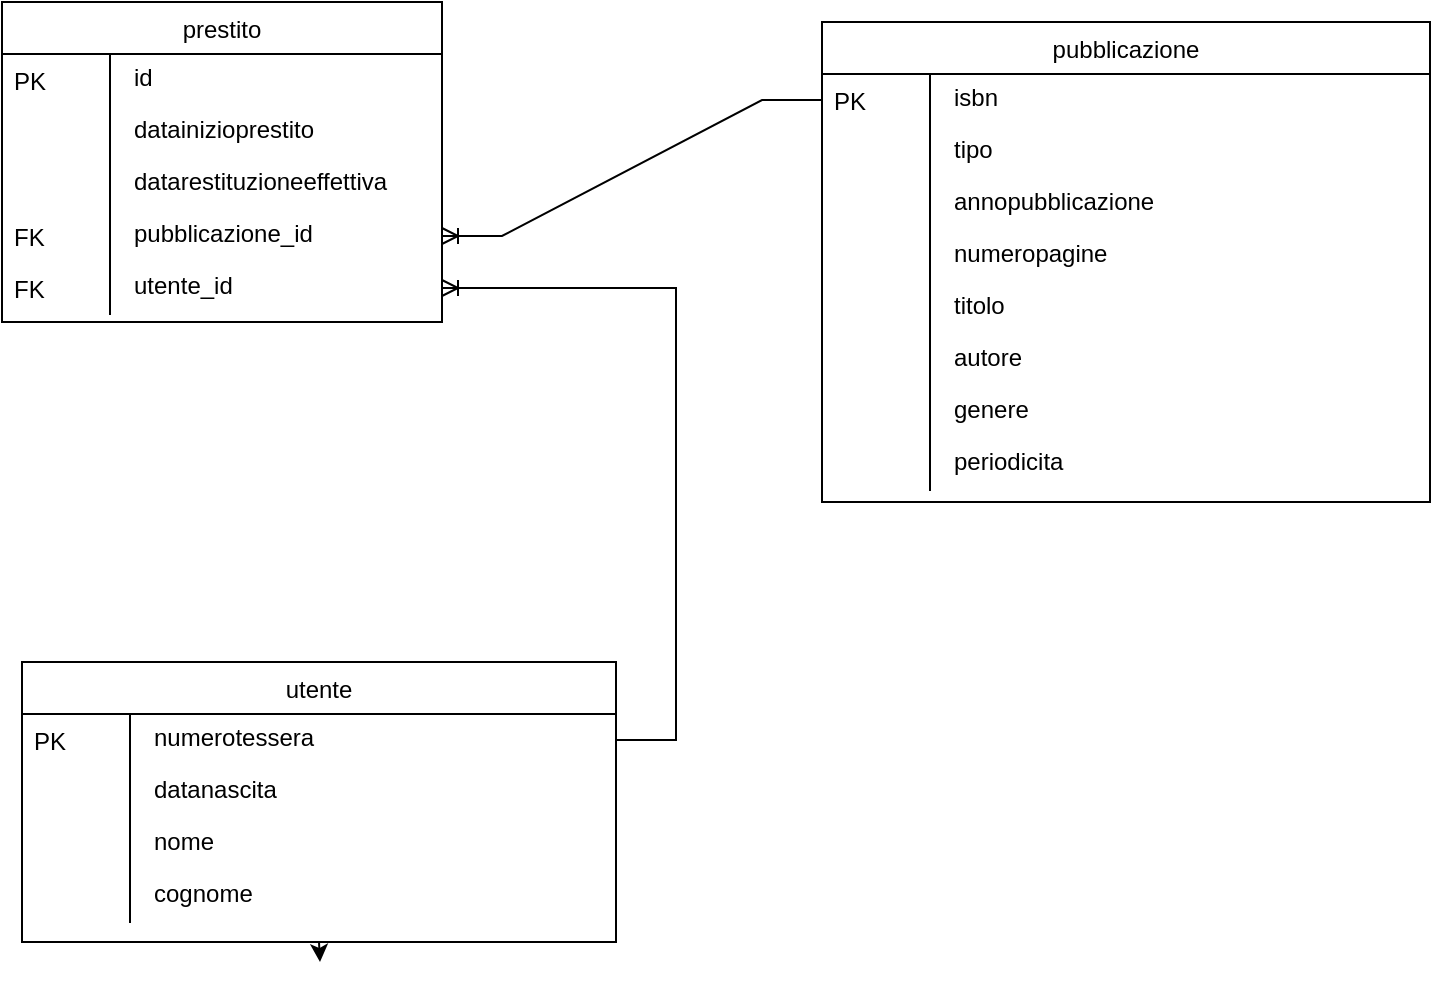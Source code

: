 <mxfile version="21.2.8" type="device">
  <diagram name="Page-1" id="xG5CPw_8vv5TwwPeFuAY">
    <mxGraphModel dx="1418" dy="820" grid="1" gridSize="10" guides="1" tooltips="1" connect="1" arrows="1" fold="1" page="1" pageScale="1" pageWidth="827" pageHeight="1169" math="0" shadow="0">
      <root>
        <mxCell id="0" />
        <mxCell id="1" parent="0" />
        <mxCell id="cgzdnqXMMZ04F2Zznxwz-64" value="prestito" style="swimlane;fontStyle=0;childLayout=stackLayout;horizontal=1;startSize=26;fillColor=default;horizontalStack=0;resizeParent=1;resizeLast=0;collapsible=1;marginBottom=0;swimlaneFillColor=default;align=center;" parent="1" vertex="1">
          <mxGeometry x="40" y="40" width="220" height="160" as="geometry" />
        </mxCell>
        <mxCell id="cgzdnqXMMZ04F2Zznxwz-65" value="id" style="shape=partialRectangle;top=0;left=0;right=0;bottom=0;align=left;verticalAlign=top;spacingTop=-2;fillColor=none;spacingLeft=64;spacingRight=4;overflow=hidden;rotatable=0;points=[[0,0.5],[1,0.5]];portConstraint=eastwest;dropTarget=0;" parent="cgzdnqXMMZ04F2Zznxwz-64" vertex="1">
          <mxGeometry y="26" width="220" height="26" as="geometry" />
        </mxCell>
        <mxCell id="cgzdnqXMMZ04F2Zznxwz-66" value="PK" style="shape=partialRectangle;top=0;left=0;bottom=0;fillColor=none;align=left;verticalAlign=middle;spacingLeft=4;spacingRight=4;overflow=hidden;rotatable=180;points=[];portConstraint=eastwest;part=1;" parent="cgzdnqXMMZ04F2Zznxwz-65" vertex="1" connectable="0">
          <mxGeometry width="54" height="26" as="geometry" />
        </mxCell>
        <mxCell id="cgzdnqXMMZ04F2Zznxwz-67" value="datainizioprestito" style="shape=partialRectangle;top=0;left=0;right=0;bottom=0;align=left;verticalAlign=top;spacingTop=-2;fillColor=none;spacingLeft=64;spacingRight=4;overflow=hidden;rotatable=0;points=[[0,0.5],[1,0.5]];portConstraint=eastwest;dropTarget=0;" parent="cgzdnqXMMZ04F2Zznxwz-64" vertex="1">
          <mxGeometry y="52" width="220" height="26" as="geometry" />
        </mxCell>
        <mxCell id="cgzdnqXMMZ04F2Zznxwz-68" value="" style="shape=partialRectangle;top=0;left=0;bottom=0;fillColor=none;align=left;verticalAlign=middle;spacingLeft=4;spacingRight=4;overflow=hidden;rotatable=180;points=[];portConstraint=eastwest;part=1;" parent="cgzdnqXMMZ04F2Zznxwz-67" vertex="1" connectable="0">
          <mxGeometry width="54" height="26" as="geometry" />
        </mxCell>
        <mxCell id="cgzdnqXMMZ04F2Zznxwz-69" value="datarestituzioneeffettiva" style="shape=partialRectangle;top=0;left=0;right=0;bottom=0;align=left;verticalAlign=top;spacingTop=-2;fillColor=none;spacingLeft=64;spacingRight=4;overflow=hidden;rotatable=0;points=[[0,0.5],[1,0.5]];portConstraint=eastwest;dropTarget=0;" parent="cgzdnqXMMZ04F2Zznxwz-64" vertex="1">
          <mxGeometry y="78" width="220" height="26" as="geometry" />
        </mxCell>
        <mxCell id="cgzdnqXMMZ04F2Zznxwz-70" value="" style="shape=partialRectangle;top=0;left=0;bottom=0;fillColor=none;align=left;verticalAlign=middle;spacingLeft=4;spacingRight=4;overflow=hidden;rotatable=180;points=[];portConstraint=eastwest;part=1;" parent="cgzdnqXMMZ04F2Zznxwz-69" vertex="1" connectable="0">
          <mxGeometry width="54" height="26" as="geometry" />
        </mxCell>
        <mxCell id="cgzdnqXMMZ04F2Zznxwz-71" value="pubblicazione_id" style="shape=partialRectangle;top=0;left=0;right=0;bottom=0;align=left;verticalAlign=top;spacingTop=-2;fillColor=none;spacingLeft=64;spacingRight=4;overflow=hidden;rotatable=0;points=[[0,0.5],[1,0.5]];portConstraint=eastwest;dropTarget=0;" parent="cgzdnqXMMZ04F2Zznxwz-64" vertex="1">
          <mxGeometry y="104" width="220" height="26" as="geometry" />
        </mxCell>
        <mxCell id="cgzdnqXMMZ04F2Zznxwz-72" value="FK" style="shape=partialRectangle;top=0;left=0;bottom=0;fillColor=none;align=left;verticalAlign=middle;spacingLeft=4;spacingRight=4;overflow=hidden;rotatable=180;points=[];portConstraint=eastwest;part=1;" parent="cgzdnqXMMZ04F2Zznxwz-71" vertex="1" connectable="0">
          <mxGeometry width="54" height="26" as="geometry" />
        </mxCell>
        <mxCell id="cgzdnqXMMZ04F2Zznxwz-73" value="utente_id" style="shape=partialRectangle;top=0;left=0;right=0;bottom=0;align=left;verticalAlign=top;spacingTop=-2;fillColor=none;spacingLeft=64;spacingRight=4;overflow=hidden;rotatable=0;points=[[0,0.5],[1,0.5]];portConstraint=eastwest;dropTarget=0;" parent="cgzdnqXMMZ04F2Zznxwz-64" vertex="1">
          <mxGeometry y="130" width="220" height="26" as="geometry" />
        </mxCell>
        <mxCell id="cgzdnqXMMZ04F2Zznxwz-74" value="FK" style="shape=partialRectangle;top=0;left=0;bottom=0;fillColor=none;align=left;verticalAlign=middle;spacingLeft=4;spacingRight=4;overflow=hidden;rotatable=180;points=[];portConstraint=eastwest;part=1;" parent="cgzdnqXMMZ04F2Zznxwz-73" vertex="1" connectable="0">
          <mxGeometry width="54" height="26" as="geometry" />
        </mxCell>
        <mxCell id="cgzdnqXMMZ04F2Zznxwz-77" value="pubblicazione" style="swimlane;fontStyle=0;childLayout=stackLayout;horizontal=1;startSize=26;fillColor=default;horizontalStack=0;resizeParent=1;resizeLast=0;collapsible=1;marginBottom=0;swimlaneFillColor=default;align=center;" parent="1" vertex="1">
          <mxGeometry x="450" y="50" width="304" height="240" as="geometry" />
        </mxCell>
        <mxCell id="cgzdnqXMMZ04F2Zznxwz-80" value="isbn" style="shape=partialRectangle;top=0;left=0;right=0;bottom=0;align=left;verticalAlign=top;spacingTop=-2;fillColor=none;spacingLeft=64;spacingRight=4;overflow=hidden;rotatable=0;points=[[0,0.5],[1,0.5]];portConstraint=eastwest;dropTarget=0;" parent="cgzdnqXMMZ04F2Zznxwz-77" vertex="1">
          <mxGeometry y="26" width="304" height="26" as="geometry" />
        </mxCell>
        <mxCell id="cgzdnqXMMZ04F2Zznxwz-81" value="PK" style="shape=partialRectangle;top=0;left=0;bottom=0;fillColor=none;align=left;verticalAlign=middle;spacingLeft=4;spacingRight=4;overflow=hidden;rotatable=180;points=[];portConstraint=eastwest;part=1;" parent="cgzdnqXMMZ04F2Zznxwz-80" vertex="1" connectable="0">
          <mxGeometry width="54" height="26" as="geometry" />
        </mxCell>
        <mxCell id="cgzdnqXMMZ04F2Zznxwz-78" value="tipo" style="shape=partialRectangle;top=0;left=0;right=0;bottom=0;align=left;verticalAlign=top;spacingTop=-2;fillColor=none;spacingLeft=64;spacingRight=4;overflow=hidden;rotatable=0;points=[[0,0.5],[1,0.5]];portConstraint=eastwest;dropTarget=0;" parent="cgzdnqXMMZ04F2Zznxwz-77" vertex="1">
          <mxGeometry y="52" width="304" height="26" as="geometry" />
        </mxCell>
        <mxCell id="cgzdnqXMMZ04F2Zznxwz-79" value="" style="shape=partialRectangle;top=0;left=0;bottom=0;fillColor=none;align=left;verticalAlign=middle;spacingLeft=4;spacingRight=4;overflow=hidden;rotatable=180;points=[];portConstraint=eastwest;part=1;" parent="cgzdnqXMMZ04F2Zznxwz-78" vertex="1" connectable="0">
          <mxGeometry width="54" height="26" as="geometry" />
        </mxCell>
        <mxCell id="cgzdnqXMMZ04F2Zznxwz-82" value="annopubblicazione" style="shape=partialRectangle;top=0;left=0;right=0;bottom=0;align=left;verticalAlign=top;spacingTop=-2;fillColor=none;spacingLeft=64;spacingRight=4;overflow=hidden;rotatable=0;points=[[0,0.5],[1,0.5]];portConstraint=eastwest;dropTarget=0;" parent="cgzdnqXMMZ04F2Zznxwz-77" vertex="1">
          <mxGeometry y="78" width="304" height="26" as="geometry" />
        </mxCell>
        <mxCell id="cgzdnqXMMZ04F2Zznxwz-83" value="" style="shape=partialRectangle;top=0;left=0;bottom=0;fillColor=none;align=left;verticalAlign=middle;spacingLeft=4;spacingRight=4;overflow=hidden;rotatable=180;points=[];portConstraint=eastwest;part=1;" parent="cgzdnqXMMZ04F2Zznxwz-82" vertex="1" connectable="0">
          <mxGeometry width="54" height="26" as="geometry" />
        </mxCell>
        <mxCell id="cgzdnqXMMZ04F2Zznxwz-84" value="numeropagine" style="shape=partialRectangle;top=0;left=0;right=0;bottom=0;align=left;verticalAlign=top;spacingTop=-2;fillColor=none;spacingLeft=64;spacingRight=4;overflow=hidden;rotatable=0;points=[[0,0.5],[1,0.5]];portConstraint=eastwest;dropTarget=0;" parent="cgzdnqXMMZ04F2Zznxwz-77" vertex="1">
          <mxGeometry y="104" width="304" height="26" as="geometry" />
        </mxCell>
        <mxCell id="cgzdnqXMMZ04F2Zznxwz-85" value="" style="shape=partialRectangle;top=0;left=0;bottom=0;fillColor=none;align=left;verticalAlign=middle;spacingLeft=4;spacingRight=4;overflow=hidden;rotatable=180;points=[];portConstraint=eastwest;part=1;" parent="cgzdnqXMMZ04F2Zznxwz-84" vertex="1" connectable="0">
          <mxGeometry width="54" height="26" as="geometry" />
        </mxCell>
        <mxCell id="cgzdnqXMMZ04F2Zznxwz-86" value="titolo" style="shape=partialRectangle;top=0;left=0;right=0;bottom=0;align=left;verticalAlign=top;spacingTop=-2;fillColor=none;spacingLeft=64;spacingRight=4;overflow=hidden;rotatable=0;points=[[0,0.5],[1,0.5]];portConstraint=eastwest;dropTarget=0;" parent="cgzdnqXMMZ04F2Zznxwz-77" vertex="1">
          <mxGeometry y="130" width="304" height="26" as="geometry" />
        </mxCell>
        <mxCell id="cgzdnqXMMZ04F2Zznxwz-87" value="" style="shape=partialRectangle;top=0;left=0;bottom=0;fillColor=none;align=left;verticalAlign=middle;spacingLeft=4;spacingRight=4;overflow=hidden;rotatable=180;points=[];portConstraint=eastwest;part=1;" parent="cgzdnqXMMZ04F2Zznxwz-86" vertex="1" connectable="0">
          <mxGeometry width="54" height="26" as="geometry" />
        </mxCell>
        <mxCell id="cgzdnqXMMZ04F2Zznxwz-88" value="autore" style="shape=partialRectangle;top=0;left=0;right=0;bottom=0;align=left;verticalAlign=top;spacingTop=-2;fillColor=none;spacingLeft=64;spacingRight=4;overflow=hidden;rotatable=0;points=[[0,0.5],[1,0.5]];portConstraint=eastwest;dropTarget=0;" parent="cgzdnqXMMZ04F2Zznxwz-77" vertex="1">
          <mxGeometry y="156" width="304" height="26" as="geometry" />
        </mxCell>
        <mxCell id="cgzdnqXMMZ04F2Zznxwz-89" value="" style="shape=partialRectangle;top=0;left=0;bottom=0;fillColor=none;align=left;verticalAlign=middle;spacingLeft=4;spacingRight=4;overflow=hidden;rotatable=180;points=[];portConstraint=eastwest;part=1;" parent="cgzdnqXMMZ04F2Zznxwz-88" vertex="1" connectable="0">
          <mxGeometry width="54" height="26" as="geometry" />
        </mxCell>
        <mxCell id="cgzdnqXMMZ04F2Zznxwz-90" value="genere" style="shape=partialRectangle;top=0;left=0;right=0;bottom=0;align=left;verticalAlign=top;spacingTop=-2;fillColor=none;spacingLeft=64;spacingRight=4;overflow=hidden;rotatable=0;points=[[0,0.5],[1,0.5]];portConstraint=eastwest;dropTarget=0;" parent="cgzdnqXMMZ04F2Zznxwz-77" vertex="1">
          <mxGeometry y="182" width="304" height="26" as="geometry" />
        </mxCell>
        <mxCell id="cgzdnqXMMZ04F2Zznxwz-91" value="" style="shape=partialRectangle;top=0;left=0;bottom=0;fillColor=none;align=left;verticalAlign=middle;spacingLeft=4;spacingRight=4;overflow=hidden;rotatable=180;points=[];portConstraint=eastwest;part=1;" parent="cgzdnqXMMZ04F2Zznxwz-90" vertex="1" connectable="0">
          <mxGeometry width="54" height="26" as="geometry" />
        </mxCell>
        <mxCell id="cgzdnqXMMZ04F2Zznxwz-92" value="periodicita" style="shape=partialRectangle;top=0;left=0;right=0;bottom=0;align=left;verticalAlign=top;spacingTop=-2;fillColor=none;spacingLeft=64;spacingRight=4;overflow=hidden;rotatable=0;points=[[0,0.5],[1,0.5]];portConstraint=eastwest;dropTarget=0;" parent="cgzdnqXMMZ04F2Zznxwz-77" vertex="1">
          <mxGeometry y="208" width="304" height="26" as="geometry" />
        </mxCell>
        <mxCell id="cgzdnqXMMZ04F2Zznxwz-93" value="" style="shape=partialRectangle;top=0;left=0;bottom=0;fillColor=none;align=left;verticalAlign=middle;spacingLeft=4;spacingRight=4;overflow=hidden;rotatable=180;points=[];portConstraint=eastwest;part=1;" parent="cgzdnqXMMZ04F2Zznxwz-92" vertex="1" connectable="0">
          <mxGeometry width="54" height="26" as="geometry" />
        </mxCell>
        <mxCell id="St3sWsK0_WWc8zJViVk0-1" style="edgeStyle=orthogonalEdgeStyle;rounded=0;orthogonalLoop=1;jettySize=auto;html=1;exitX=0.5;exitY=1;exitDx=0;exitDy=0;" edge="1" parent="1" source="cgzdnqXMMZ04F2Zznxwz-96">
          <mxGeometry relative="1" as="geometry">
            <mxPoint x="199" y="520" as="targetPoint" />
          </mxGeometry>
        </mxCell>
        <mxCell id="cgzdnqXMMZ04F2Zznxwz-96" value="utente" style="swimlane;fontStyle=0;childLayout=stackLayout;horizontal=1;startSize=26;fillColor=default;horizontalStack=0;resizeParent=1;resizeLast=0;collapsible=1;marginBottom=0;swimlaneFillColor=default;align=center;" parent="1" vertex="1">
          <mxGeometry x="50" y="370" width="297" height="140" as="geometry" />
        </mxCell>
        <mxCell id="cgzdnqXMMZ04F2Zznxwz-105" value="numerotessera" style="shape=partialRectangle;top=0;left=0;right=0;bottom=0;align=left;verticalAlign=top;spacingTop=-2;fillColor=none;spacingLeft=64;spacingRight=4;overflow=hidden;rotatable=0;points=[[0,0.5],[1,0.5]];portConstraint=eastwest;dropTarget=0;" parent="cgzdnqXMMZ04F2Zznxwz-96" vertex="1">
          <mxGeometry y="26" width="297" height="26" as="geometry" />
        </mxCell>
        <mxCell id="cgzdnqXMMZ04F2Zznxwz-106" value="PK" style="shape=partialRectangle;top=0;left=0;bottom=0;fillColor=none;align=left;verticalAlign=middle;spacingLeft=4;spacingRight=4;overflow=hidden;rotatable=180;points=[];portConstraint=eastwest;part=1;" parent="cgzdnqXMMZ04F2Zznxwz-105" vertex="1" connectable="0">
          <mxGeometry width="54" height="26" as="geometry" />
        </mxCell>
        <mxCell id="cgzdnqXMMZ04F2Zznxwz-101" value="datanascita" style="shape=partialRectangle;top=0;left=0;right=0;bottom=0;align=left;verticalAlign=top;spacingTop=-2;fillColor=none;spacingLeft=64;spacingRight=4;overflow=hidden;rotatable=0;points=[[0,0.5],[1,0.5]];portConstraint=eastwest;dropTarget=0;" parent="cgzdnqXMMZ04F2Zznxwz-96" vertex="1">
          <mxGeometry y="52" width="297" height="26" as="geometry" />
        </mxCell>
        <mxCell id="cgzdnqXMMZ04F2Zznxwz-102" value="" style="shape=partialRectangle;top=0;left=0;bottom=0;fillColor=none;align=left;verticalAlign=middle;spacingLeft=4;spacingRight=4;overflow=hidden;rotatable=180;points=[];portConstraint=eastwest;part=1;" parent="cgzdnqXMMZ04F2Zznxwz-101" vertex="1" connectable="0">
          <mxGeometry width="54" height="26" as="geometry" />
        </mxCell>
        <mxCell id="cgzdnqXMMZ04F2Zznxwz-103" value="nome" style="shape=partialRectangle;top=0;left=0;right=0;bottom=0;align=left;verticalAlign=top;spacingTop=-2;fillColor=none;spacingLeft=64;spacingRight=4;overflow=hidden;rotatable=0;points=[[0,0.5],[1,0.5]];portConstraint=eastwest;dropTarget=0;" parent="cgzdnqXMMZ04F2Zznxwz-96" vertex="1">
          <mxGeometry y="78" width="297" height="26" as="geometry" />
        </mxCell>
        <mxCell id="cgzdnqXMMZ04F2Zznxwz-104" value="" style="shape=partialRectangle;top=0;left=0;bottom=0;fillColor=none;align=left;verticalAlign=middle;spacingLeft=4;spacingRight=4;overflow=hidden;rotatable=180;points=[];portConstraint=eastwest;part=1;" parent="cgzdnqXMMZ04F2Zznxwz-103" vertex="1" connectable="0">
          <mxGeometry width="54" height="26" as="geometry" />
        </mxCell>
        <mxCell id="cgzdnqXMMZ04F2Zznxwz-99" value="cognome" style="shape=partialRectangle;top=0;left=0;right=0;bottom=0;align=left;verticalAlign=top;spacingTop=-2;fillColor=none;spacingLeft=64;spacingRight=4;overflow=hidden;rotatable=0;points=[[0,0.5],[1,0.5]];portConstraint=eastwest;dropTarget=0;" parent="cgzdnqXMMZ04F2Zznxwz-96" vertex="1">
          <mxGeometry y="104" width="297" height="26" as="geometry" />
        </mxCell>
        <mxCell id="cgzdnqXMMZ04F2Zznxwz-100" value="" style="shape=partialRectangle;top=0;left=0;bottom=0;fillColor=none;align=left;verticalAlign=middle;spacingLeft=4;spacingRight=4;overflow=hidden;rotatable=180;points=[];portConstraint=eastwest;part=1;" parent="cgzdnqXMMZ04F2Zznxwz-99" vertex="1" connectable="0">
          <mxGeometry width="54" height="26" as="geometry" />
        </mxCell>
        <mxCell id="cgzdnqXMMZ04F2Zznxwz-113" value="" style="edgeStyle=entityRelationEdgeStyle;fontSize=12;html=1;endArrow=ERoneToMany;rounded=0;entryX=1;entryY=0.5;entryDx=0;entryDy=0;" parent="1" target="cgzdnqXMMZ04F2Zznxwz-73" edge="1">
          <mxGeometry width="100" height="100" relative="1" as="geometry">
            <mxPoint x="347" y="409" as="sourcePoint" />
            <mxPoint x="460" y="370" as="targetPoint" />
          </mxGeometry>
        </mxCell>
        <mxCell id="cgzdnqXMMZ04F2Zznxwz-115" value="" style="edgeStyle=entityRelationEdgeStyle;fontSize=12;html=1;endArrow=ERoneToMany;rounded=0;entryX=1;entryY=0.5;entryDx=0;entryDy=0;" parent="1" source="cgzdnqXMMZ04F2Zznxwz-80" target="cgzdnqXMMZ04F2Zznxwz-71" edge="1">
          <mxGeometry width="100" height="100" relative="1" as="geometry">
            <mxPoint x="510" y="570" as="sourcePoint" />
            <mxPoint x="610" y="470" as="targetPoint" />
          </mxGeometry>
        </mxCell>
      </root>
    </mxGraphModel>
  </diagram>
</mxfile>
